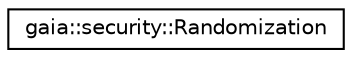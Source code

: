 digraph G
{
  edge [fontname="Helvetica",fontsize="10",labelfontname="Helvetica",labelfontsize="10"];
  node [fontname="Helvetica",fontsize="10",shape=record];
  rankdir=LR;
  Node1 [label="gaia::security::Randomization",height=0.2,width=0.4,color="black", fillcolor="white", style="filled",URL="$d5/d4e/classgaia_1_1security_1_1_randomization.html",tooltip="Generate random bytes."];
}

